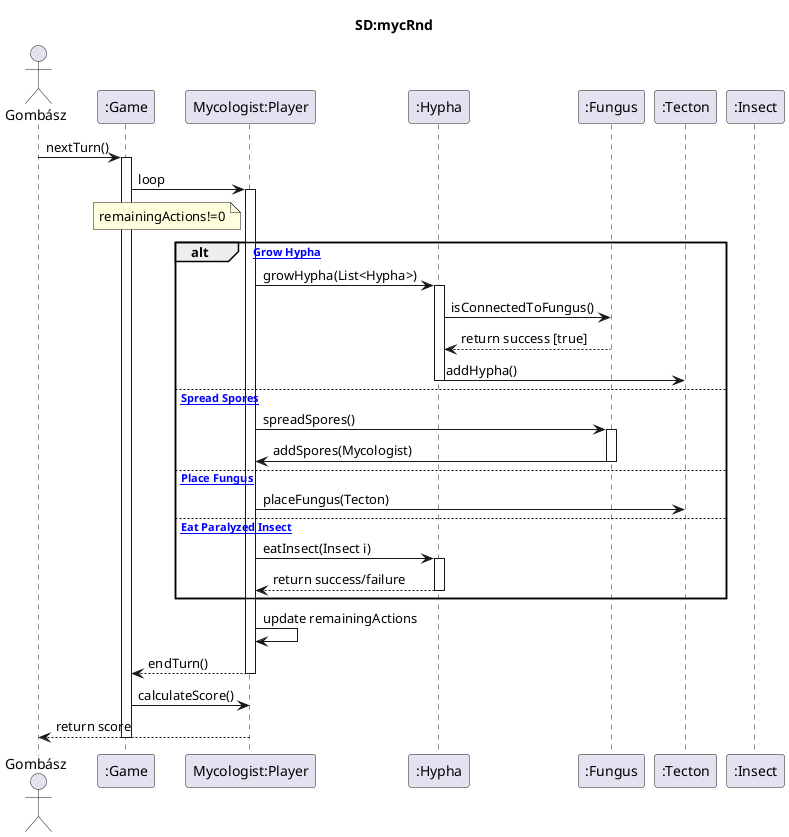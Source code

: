 @startuml SD_mycRnd

title SD:mycRnd
actor Gombász
participant ":Game" as Game
participant "Mycologist:Player" as Player
participant ":Hypha" as Hypha
participant ":Fungus" as Fungus
participant ":Tecton" as Tecton
participant ":Insect" as Insect

Gombász -> Game: nextTurn()
activate Game

Game -> Player: loop
activate Player
note left of Player: remainingActions!=0

alt [Action: Grow Hypha]
    Player -> Hypha: growHypha(List<Hypha>)
    activate Hypha
    
    Hypha -> Fungus: isConnectedToFungus()
    Fungus --> Hypha: return success [true]
    
    Hypha -> Tecton: addHypha()
    deactivate Hypha
else [Action: Spread Spores]
    Player -> Fungus: spreadSpores()
    activate Fungus
    
    Fungus -> Player: addSpores(Mycologist)
    deactivate Fungus
else [Action: Place Fungus]
    Player -> Tecton: placeFungus(Tecton)
else [Action: Eat Paralyzed Insect]
    Player -> Hypha: eatInsect(Insect i)
    activate Hypha
    Hypha --> Player: return success/failure
    deactivate Hypha
end

Player -> Player: update remainingActions

Player --> Game: endTurn()
deactivate Player

Game -> Player: calculateScore()
Player --> Gombász: return score

deactivate Game
@enduml